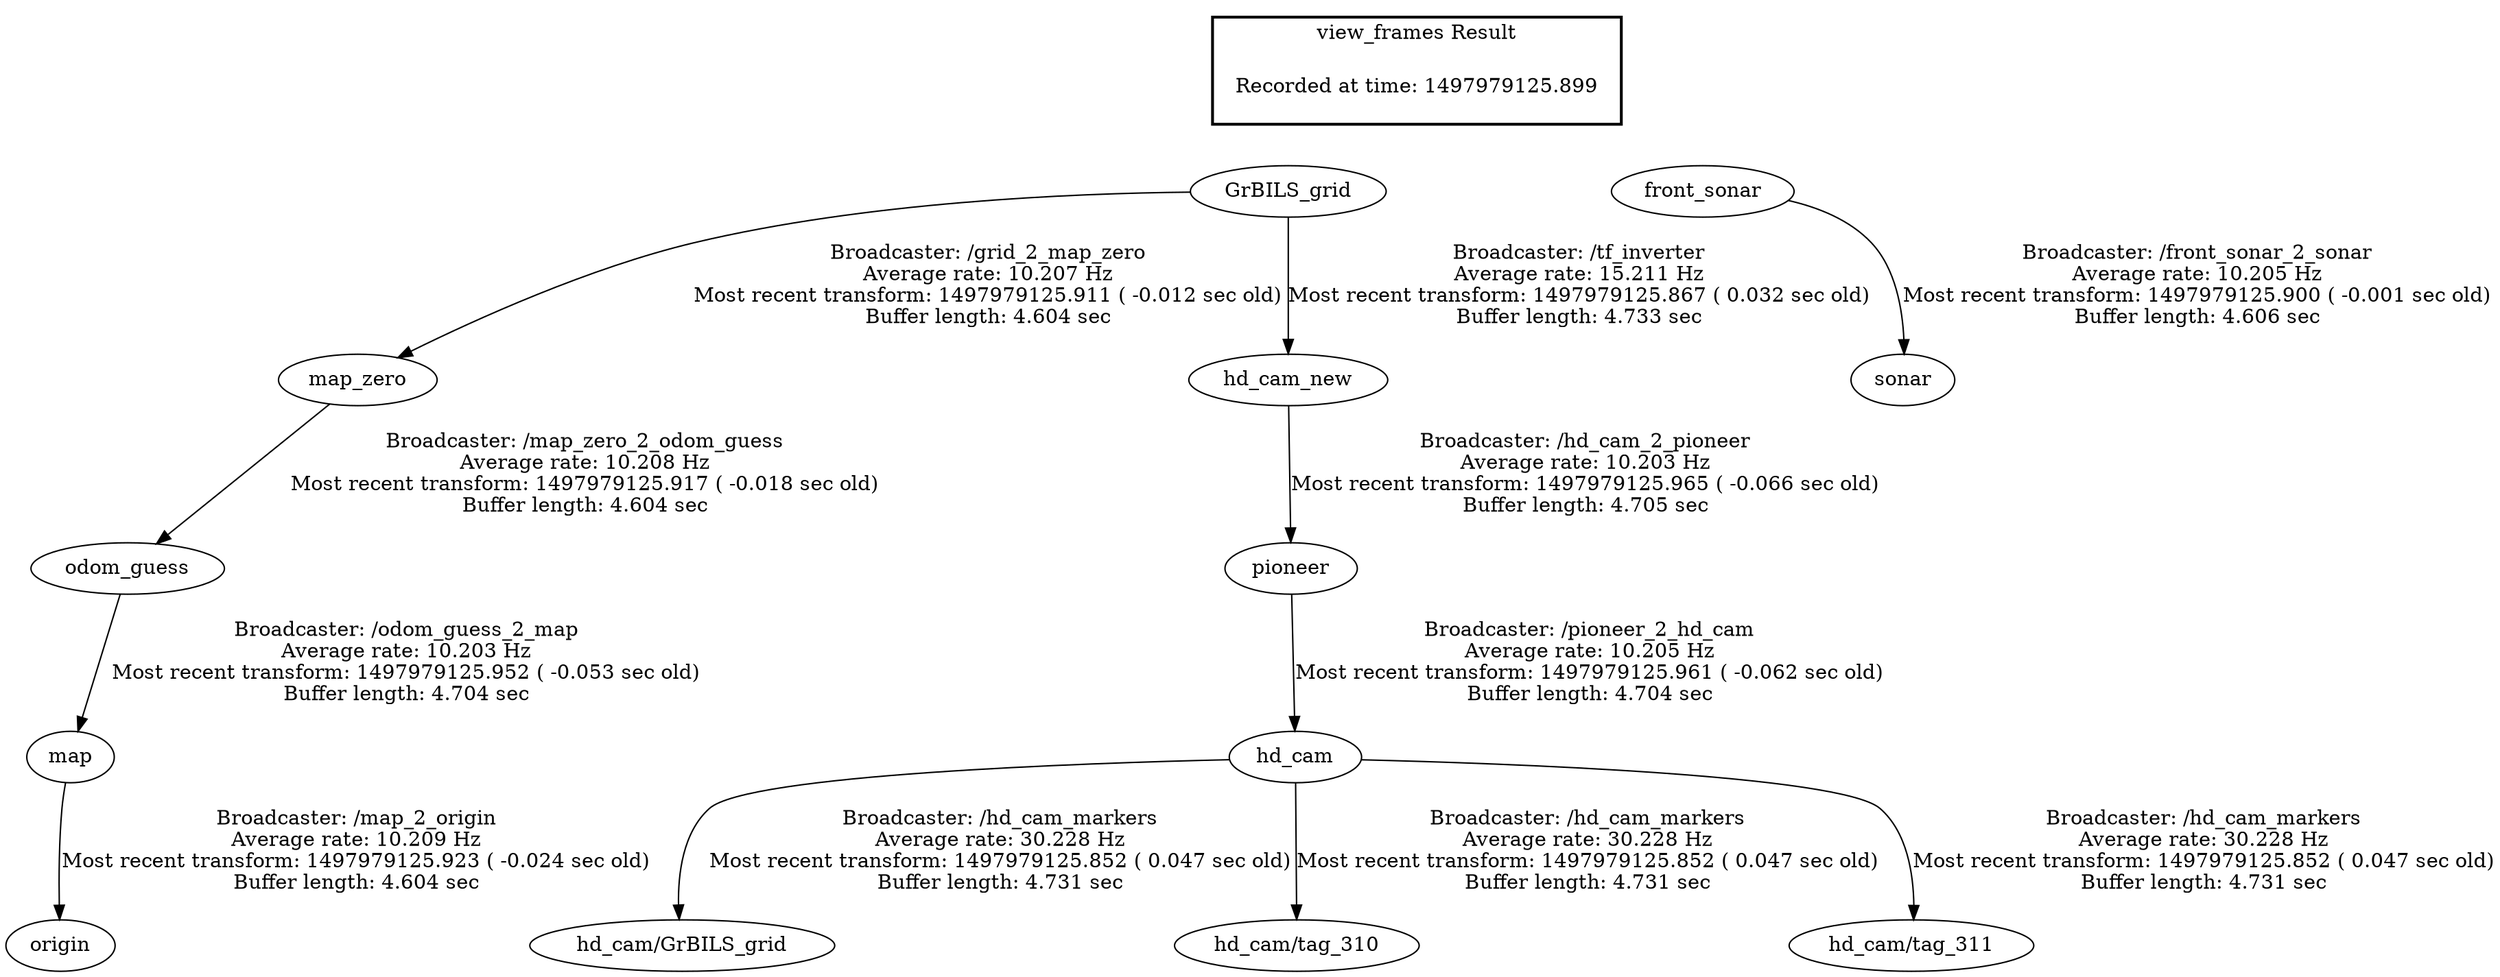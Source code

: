 digraph G {
"hd_cam" -> "hd_cam/GrBILS_grid"[label="Broadcaster: /hd_cam_markers\nAverage rate: 30.228 Hz\nMost recent transform: 1497979125.852 ( 0.047 sec old)\nBuffer length: 4.731 sec\n"];
"pioneer" -> "hd_cam"[label="Broadcaster: /pioneer_2_hd_cam\nAverage rate: 10.205 Hz\nMost recent transform: 1497979125.961 ( -0.062 sec old)\nBuffer length: 4.704 sec\n"];
"hd_cam" -> "hd_cam/tag_310"[label="Broadcaster: /hd_cam_markers\nAverage rate: 30.228 Hz\nMost recent transform: 1497979125.852 ( 0.047 sec old)\nBuffer length: 4.731 sec\n"];
"hd_cam" -> "hd_cam/tag_311"[label="Broadcaster: /hd_cam_markers\nAverage rate: 30.228 Hz\nMost recent transform: 1497979125.852 ( 0.047 sec old)\nBuffer length: 4.731 sec\n"];
"odom_guess" -> "map"[label="Broadcaster: /odom_guess_2_map\nAverage rate: 10.203 Hz\nMost recent transform: 1497979125.952 ( -0.053 sec old)\nBuffer length: 4.704 sec\n"];
"map_zero" -> "odom_guess"[label="Broadcaster: /map_zero_2_odom_guess\nAverage rate: 10.208 Hz\nMost recent transform: 1497979125.917 ( -0.018 sec old)\nBuffer length: 4.604 sec\n"];
"GrBILS_grid" -> "hd_cam_new"[label="Broadcaster: /tf_inverter\nAverage rate: 15.211 Hz\nMost recent transform: 1497979125.867 ( 0.032 sec old)\nBuffer length: 4.733 sec\n"];
"hd_cam_new" -> "pioneer"[label="Broadcaster: /hd_cam_2_pioneer\nAverage rate: 10.203 Hz\nMost recent transform: 1497979125.965 ( -0.066 sec old)\nBuffer length: 4.705 sec\n"];
"front_sonar" -> "sonar"[label="Broadcaster: /front_sonar_2_sonar\nAverage rate: 10.205 Hz\nMost recent transform: 1497979125.900 ( -0.001 sec old)\nBuffer length: 4.606 sec\n"];
"GrBILS_grid" -> "map_zero"[label="Broadcaster: /grid_2_map_zero\nAverage rate: 10.207 Hz\nMost recent transform: 1497979125.911 ( -0.012 sec old)\nBuffer length: 4.604 sec\n"];
"map" -> "origin"[label="Broadcaster: /map_2_origin\nAverage rate: 10.209 Hz\nMost recent transform: 1497979125.923 ( -0.024 sec old)\nBuffer length: 4.604 sec\n"];
edge [style=invis];
 subgraph cluster_legend { style=bold; color=black; label ="view_frames Result";
"Recorded at time: 1497979125.899"[ shape=plaintext ] ;
 }->"GrBILS_grid";
edge [style=invis];
 subgraph cluster_legend { style=bold; color=black; label ="view_frames Result";
"Recorded at time: 1497979125.899"[ shape=plaintext ] ;
 }->"front_sonar";
}